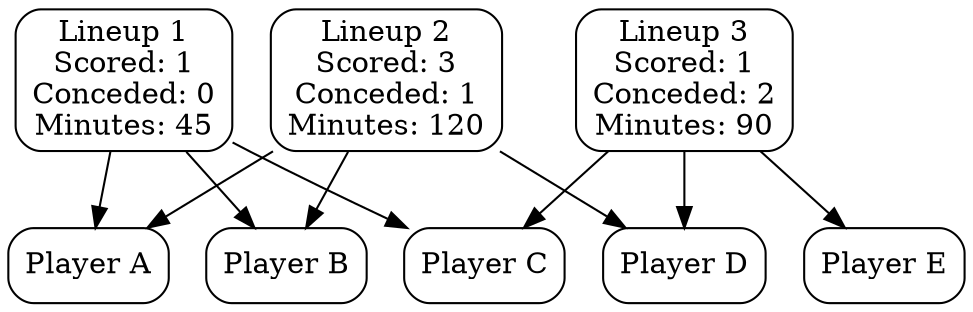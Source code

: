 digraph {
  node[shape="record" style="rounded"]
  p1[label="Player C"]
  p2[label="Player B"]
  p3[label="Player A"]
  p4[label="Player D"]
  p5[label="Player E"]
  l1[label="Lineup 1\nScored: 1\nConceded: 0\nMinutes: 45"]
  l2[label="Lineup 3\nScored: 1\nConceded: 2\nMinutes: 90"]
  l3[label="Lineup 2\nScored: 3\nConceded: 1\nMinutes: 120"]
  
  l1 -> p1
  l1 -> p2
  l1 -> p3
  
  l2 -> p1
  l2 -> p4
  l2 -> p5
  
  l3 -> p2
  l3 -> p3
  l3 -> p4

}
